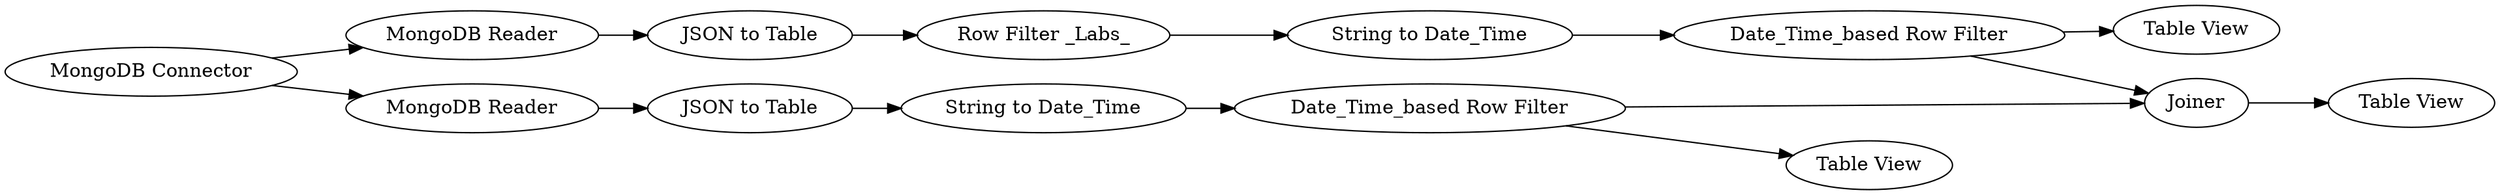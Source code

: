 digraph {
	1 -> 4
	4 -> 5
	6 -> 11
	1 -> 2
	11 -> 14
	3 -> 16
	17 -> 19
	19 -> 20
	14 -> 12
	5 -> 6
	17 -> 18
	2 -> 3
	16 -> 17
	14 -> 19
	5 [label="JSON to Table"]
	16 [label="String to Date_Time"]
	20 [label="Table View"]
	1 [label="MongoDB Connector"]
	11 [label="String to Date_Time"]
	4 [label="MongoDB Reader"]
	18 [label="Table View"]
	6 [label="Row Filter _Labs_"]
	14 [label="Date_Time_based Row Filter"]
	17 [label="Date_Time_based Row Filter"]
	3 [label="JSON to Table"]
	2 [label="MongoDB Reader"]
	12 [label="Table View"]
	19 [label=Joiner]
	rankdir=LR
}

